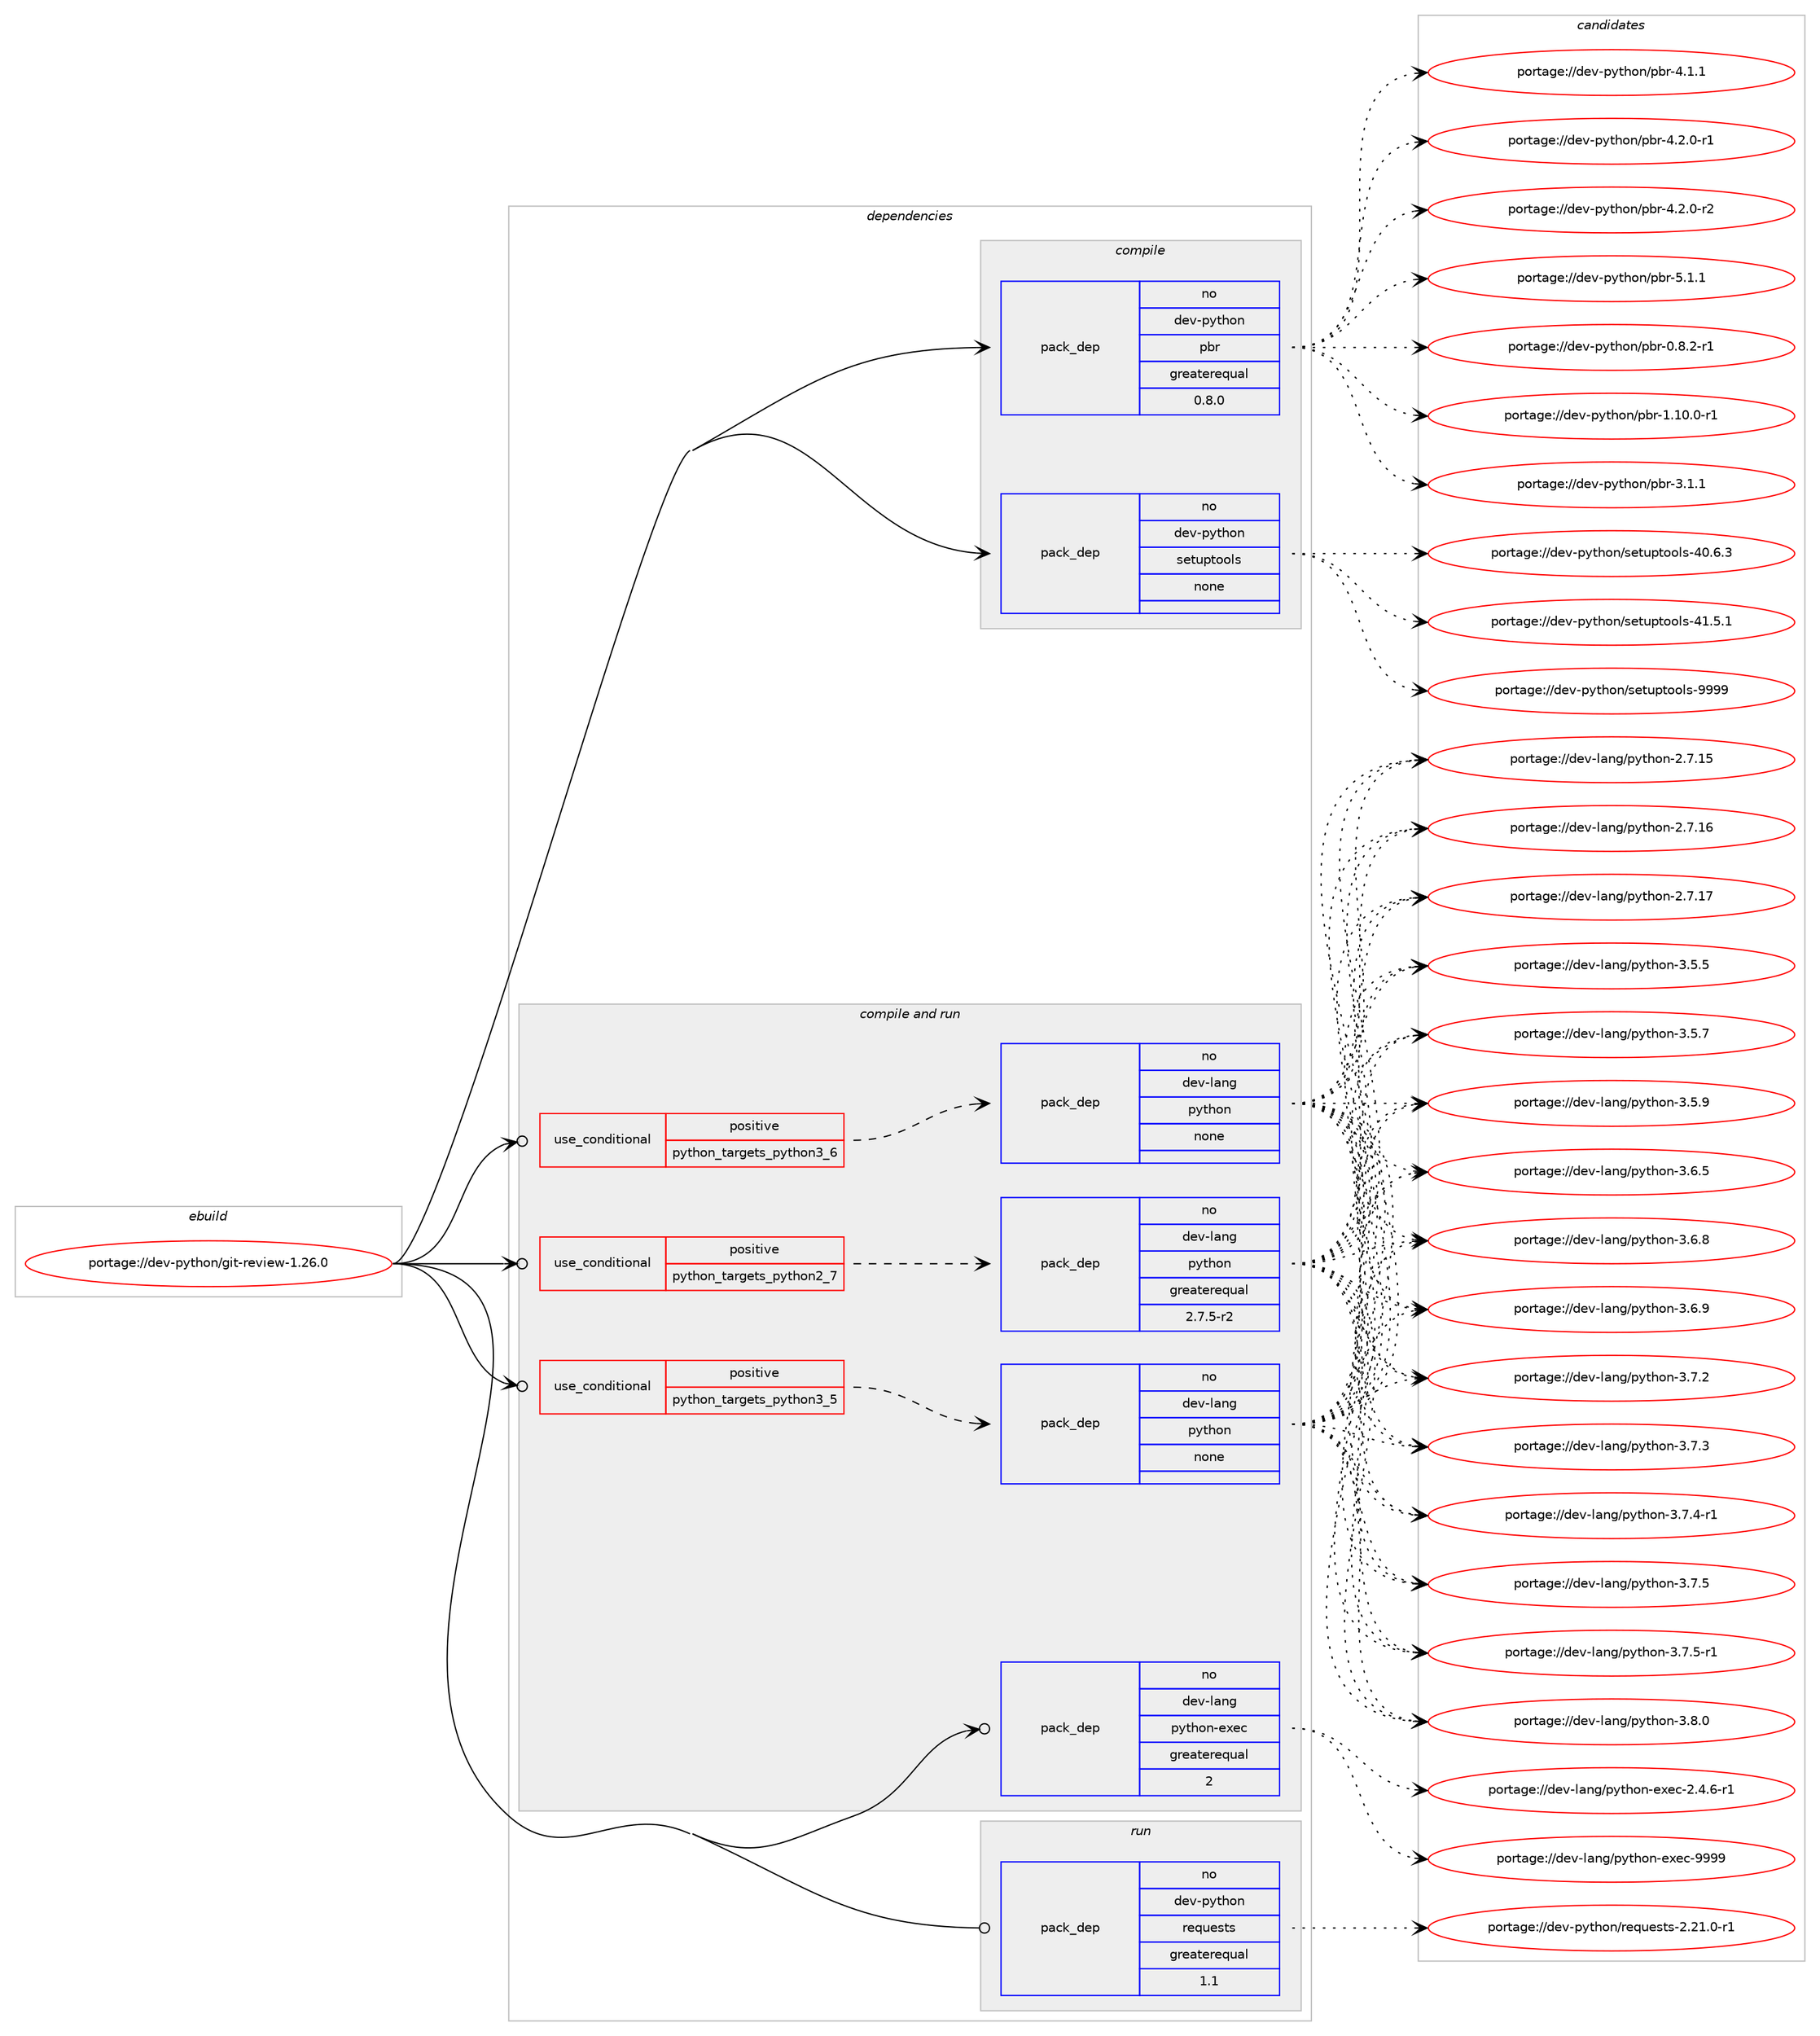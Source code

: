 digraph prolog {

# *************
# Graph options
# *************

newrank=true;
concentrate=true;
compound=true;
graph [rankdir=LR,fontname=Helvetica,fontsize=10,ranksep=1.5];#, ranksep=2.5, nodesep=0.2];
edge  [arrowhead=vee];
node  [fontname=Helvetica,fontsize=10];

# **********
# The ebuild
# **********

subgraph cluster_leftcol {
color=gray;
rank=same;
label=<<i>ebuild</i>>;
id [label="portage://dev-python/git-review-1.26.0", color=red, width=4, href="../dev-python/git-review-1.26.0.svg"];
}

# ****************
# The dependencies
# ****************

subgraph cluster_midcol {
color=gray;
label=<<i>dependencies</i>>;
subgraph cluster_compile {
fillcolor="#eeeeee";
style=filled;
label=<<i>compile</i>>;
subgraph pack108890 {
dependency141466 [label=<<TABLE BORDER="0" CELLBORDER="1" CELLSPACING="0" CELLPADDING="4" WIDTH="220"><TR><TD ROWSPAN="6" CELLPADDING="30">pack_dep</TD></TR><TR><TD WIDTH="110">no</TD></TR><TR><TD>dev-python</TD></TR><TR><TD>pbr</TD></TR><TR><TD>greaterequal</TD></TR><TR><TD>0.8.0</TD></TR></TABLE>>, shape=none, color=blue];
}
id:e -> dependency141466:w [weight=20,style="solid",arrowhead="vee"];
subgraph pack108891 {
dependency141467 [label=<<TABLE BORDER="0" CELLBORDER="1" CELLSPACING="0" CELLPADDING="4" WIDTH="220"><TR><TD ROWSPAN="6" CELLPADDING="30">pack_dep</TD></TR><TR><TD WIDTH="110">no</TD></TR><TR><TD>dev-python</TD></TR><TR><TD>setuptools</TD></TR><TR><TD>none</TD></TR><TR><TD></TD></TR></TABLE>>, shape=none, color=blue];
}
id:e -> dependency141467:w [weight=20,style="solid",arrowhead="vee"];
}
subgraph cluster_compileandrun {
fillcolor="#eeeeee";
style=filled;
label=<<i>compile and run</i>>;
subgraph cond29258 {
dependency141468 [label=<<TABLE BORDER="0" CELLBORDER="1" CELLSPACING="0" CELLPADDING="4"><TR><TD ROWSPAN="3" CELLPADDING="10">use_conditional</TD></TR><TR><TD>positive</TD></TR><TR><TD>python_targets_python2_7</TD></TR></TABLE>>, shape=none, color=red];
subgraph pack108892 {
dependency141469 [label=<<TABLE BORDER="0" CELLBORDER="1" CELLSPACING="0" CELLPADDING="4" WIDTH="220"><TR><TD ROWSPAN="6" CELLPADDING="30">pack_dep</TD></TR><TR><TD WIDTH="110">no</TD></TR><TR><TD>dev-lang</TD></TR><TR><TD>python</TD></TR><TR><TD>greaterequal</TD></TR><TR><TD>2.7.5-r2</TD></TR></TABLE>>, shape=none, color=blue];
}
dependency141468:e -> dependency141469:w [weight=20,style="dashed",arrowhead="vee"];
}
id:e -> dependency141468:w [weight=20,style="solid",arrowhead="odotvee"];
subgraph cond29259 {
dependency141470 [label=<<TABLE BORDER="0" CELLBORDER="1" CELLSPACING="0" CELLPADDING="4"><TR><TD ROWSPAN="3" CELLPADDING="10">use_conditional</TD></TR><TR><TD>positive</TD></TR><TR><TD>python_targets_python3_5</TD></TR></TABLE>>, shape=none, color=red];
subgraph pack108893 {
dependency141471 [label=<<TABLE BORDER="0" CELLBORDER="1" CELLSPACING="0" CELLPADDING="4" WIDTH="220"><TR><TD ROWSPAN="6" CELLPADDING="30">pack_dep</TD></TR><TR><TD WIDTH="110">no</TD></TR><TR><TD>dev-lang</TD></TR><TR><TD>python</TD></TR><TR><TD>none</TD></TR><TR><TD></TD></TR></TABLE>>, shape=none, color=blue];
}
dependency141470:e -> dependency141471:w [weight=20,style="dashed",arrowhead="vee"];
}
id:e -> dependency141470:w [weight=20,style="solid",arrowhead="odotvee"];
subgraph cond29260 {
dependency141472 [label=<<TABLE BORDER="0" CELLBORDER="1" CELLSPACING="0" CELLPADDING="4"><TR><TD ROWSPAN="3" CELLPADDING="10">use_conditional</TD></TR><TR><TD>positive</TD></TR><TR><TD>python_targets_python3_6</TD></TR></TABLE>>, shape=none, color=red];
subgraph pack108894 {
dependency141473 [label=<<TABLE BORDER="0" CELLBORDER="1" CELLSPACING="0" CELLPADDING="4" WIDTH="220"><TR><TD ROWSPAN="6" CELLPADDING="30">pack_dep</TD></TR><TR><TD WIDTH="110">no</TD></TR><TR><TD>dev-lang</TD></TR><TR><TD>python</TD></TR><TR><TD>none</TD></TR><TR><TD></TD></TR></TABLE>>, shape=none, color=blue];
}
dependency141472:e -> dependency141473:w [weight=20,style="dashed",arrowhead="vee"];
}
id:e -> dependency141472:w [weight=20,style="solid",arrowhead="odotvee"];
subgraph pack108895 {
dependency141474 [label=<<TABLE BORDER="0" CELLBORDER="1" CELLSPACING="0" CELLPADDING="4" WIDTH="220"><TR><TD ROWSPAN="6" CELLPADDING="30">pack_dep</TD></TR><TR><TD WIDTH="110">no</TD></TR><TR><TD>dev-lang</TD></TR><TR><TD>python-exec</TD></TR><TR><TD>greaterequal</TD></TR><TR><TD>2</TD></TR></TABLE>>, shape=none, color=blue];
}
id:e -> dependency141474:w [weight=20,style="solid",arrowhead="odotvee"];
}
subgraph cluster_run {
fillcolor="#eeeeee";
style=filled;
label=<<i>run</i>>;
subgraph pack108896 {
dependency141475 [label=<<TABLE BORDER="0" CELLBORDER="1" CELLSPACING="0" CELLPADDING="4" WIDTH="220"><TR><TD ROWSPAN="6" CELLPADDING="30">pack_dep</TD></TR><TR><TD WIDTH="110">no</TD></TR><TR><TD>dev-python</TD></TR><TR><TD>requests</TD></TR><TR><TD>greaterequal</TD></TR><TR><TD>1.1</TD></TR></TABLE>>, shape=none, color=blue];
}
id:e -> dependency141475:w [weight=20,style="solid",arrowhead="odot"];
}
}

# **************
# The candidates
# **************

subgraph cluster_choices {
rank=same;
color=gray;
label=<<i>candidates</i>>;

subgraph choice108890 {
color=black;
nodesep=1;
choiceportage1001011184511212111610411111047112981144548465646504511449 [label="portage://dev-python/pbr-0.8.2-r1", color=red, width=4,href="../dev-python/pbr-0.8.2-r1.svg"];
choiceportage100101118451121211161041111104711298114454946494846484511449 [label="portage://dev-python/pbr-1.10.0-r1", color=red, width=4,href="../dev-python/pbr-1.10.0-r1.svg"];
choiceportage100101118451121211161041111104711298114455146494649 [label="portage://dev-python/pbr-3.1.1", color=red, width=4,href="../dev-python/pbr-3.1.1.svg"];
choiceportage100101118451121211161041111104711298114455246494649 [label="portage://dev-python/pbr-4.1.1", color=red, width=4,href="../dev-python/pbr-4.1.1.svg"];
choiceportage1001011184511212111610411111047112981144552465046484511449 [label="portage://dev-python/pbr-4.2.0-r1", color=red, width=4,href="../dev-python/pbr-4.2.0-r1.svg"];
choiceportage1001011184511212111610411111047112981144552465046484511450 [label="portage://dev-python/pbr-4.2.0-r2", color=red, width=4,href="../dev-python/pbr-4.2.0-r2.svg"];
choiceportage100101118451121211161041111104711298114455346494649 [label="portage://dev-python/pbr-5.1.1", color=red, width=4,href="../dev-python/pbr-5.1.1.svg"];
dependency141466:e -> choiceportage1001011184511212111610411111047112981144548465646504511449:w [style=dotted,weight="100"];
dependency141466:e -> choiceportage100101118451121211161041111104711298114454946494846484511449:w [style=dotted,weight="100"];
dependency141466:e -> choiceportage100101118451121211161041111104711298114455146494649:w [style=dotted,weight="100"];
dependency141466:e -> choiceportage100101118451121211161041111104711298114455246494649:w [style=dotted,weight="100"];
dependency141466:e -> choiceportage1001011184511212111610411111047112981144552465046484511449:w [style=dotted,weight="100"];
dependency141466:e -> choiceportage1001011184511212111610411111047112981144552465046484511450:w [style=dotted,weight="100"];
dependency141466:e -> choiceportage100101118451121211161041111104711298114455346494649:w [style=dotted,weight="100"];
}
subgraph choice108891 {
color=black;
nodesep=1;
choiceportage100101118451121211161041111104711510111611711211611111110811545524846544651 [label="portage://dev-python/setuptools-40.6.3", color=red, width=4,href="../dev-python/setuptools-40.6.3.svg"];
choiceportage100101118451121211161041111104711510111611711211611111110811545524946534649 [label="portage://dev-python/setuptools-41.5.1", color=red, width=4,href="../dev-python/setuptools-41.5.1.svg"];
choiceportage10010111845112121116104111110471151011161171121161111111081154557575757 [label="portage://dev-python/setuptools-9999", color=red, width=4,href="../dev-python/setuptools-9999.svg"];
dependency141467:e -> choiceportage100101118451121211161041111104711510111611711211611111110811545524846544651:w [style=dotted,weight="100"];
dependency141467:e -> choiceportage100101118451121211161041111104711510111611711211611111110811545524946534649:w [style=dotted,weight="100"];
dependency141467:e -> choiceportage10010111845112121116104111110471151011161171121161111111081154557575757:w [style=dotted,weight="100"];
}
subgraph choice108892 {
color=black;
nodesep=1;
choiceportage10010111845108971101034711212111610411111045504655464953 [label="portage://dev-lang/python-2.7.15", color=red, width=4,href="../dev-lang/python-2.7.15.svg"];
choiceportage10010111845108971101034711212111610411111045504655464954 [label="portage://dev-lang/python-2.7.16", color=red, width=4,href="../dev-lang/python-2.7.16.svg"];
choiceportage10010111845108971101034711212111610411111045504655464955 [label="portage://dev-lang/python-2.7.17", color=red, width=4,href="../dev-lang/python-2.7.17.svg"];
choiceportage100101118451089711010347112121116104111110455146534653 [label="portage://dev-lang/python-3.5.5", color=red, width=4,href="../dev-lang/python-3.5.5.svg"];
choiceportage100101118451089711010347112121116104111110455146534655 [label="portage://dev-lang/python-3.5.7", color=red, width=4,href="../dev-lang/python-3.5.7.svg"];
choiceportage100101118451089711010347112121116104111110455146534657 [label="portage://dev-lang/python-3.5.9", color=red, width=4,href="../dev-lang/python-3.5.9.svg"];
choiceportage100101118451089711010347112121116104111110455146544653 [label="portage://dev-lang/python-3.6.5", color=red, width=4,href="../dev-lang/python-3.6.5.svg"];
choiceportage100101118451089711010347112121116104111110455146544656 [label="portage://dev-lang/python-3.6.8", color=red, width=4,href="../dev-lang/python-3.6.8.svg"];
choiceportage100101118451089711010347112121116104111110455146544657 [label="portage://dev-lang/python-3.6.9", color=red, width=4,href="../dev-lang/python-3.6.9.svg"];
choiceportage100101118451089711010347112121116104111110455146554650 [label="portage://dev-lang/python-3.7.2", color=red, width=4,href="../dev-lang/python-3.7.2.svg"];
choiceportage100101118451089711010347112121116104111110455146554651 [label="portage://dev-lang/python-3.7.3", color=red, width=4,href="../dev-lang/python-3.7.3.svg"];
choiceportage1001011184510897110103471121211161041111104551465546524511449 [label="portage://dev-lang/python-3.7.4-r1", color=red, width=4,href="../dev-lang/python-3.7.4-r1.svg"];
choiceportage100101118451089711010347112121116104111110455146554653 [label="portage://dev-lang/python-3.7.5", color=red, width=4,href="../dev-lang/python-3.7.5.svg"];
choiceportage1001011184510897110103471121211161041111104551465546534511449 [label="portage://dev-lang/python-3.7.5-r1", color=red, width=4,href="../dev-lang/python-3.7.5-r1.svg"];
choiceportage100101118451089711010347112121116104111110455146564648 [label="portage://dev-lang/python-3.8.0", color=red, width=4,href="../dev-lang/python-3.8.0.svg"];
dependency141469:e -> choiceportage10010111845108971101034711212111610411111045504655464953:w [style=dotted,weight="100"];
dependency141469:e -> choiceportage10010111845108971101034711212111610411111045504655464954:w [style=dotted,weight="100"];
dependency141469:e -> choiceportage10010111845108971101034711212111610411111045504655464955:w [style=dotted,weight="100"];
dependency141469:e -> choiceportage100101118451089711010347112121116104111110455146534653:w [style=dotted,weight="100"];
dependency141469:e -> choiceportage100101118451089711010347112121116104111110455146534655:w [style=dotted,weight="100"];
dependency141469:e -> choiceportage100101118451089711010347112121116104111110455146534657:w [style=dotted,weight="100"];
dependency141469:e -> choiceportage100101118451089711010347112121116104111110455146544653:w [style=dotted,weight="100"];
dependency141469:e -> choiceportage100101118451089711010347112121116104111110455146544656:w [style=dotted,weight="100"];
dependency141469:e -> choiceportage100101118451089711010347112121116104111110455146544657:w [style=dotted,weight="100"];
dependency141469:e -> choiceportage100101118451089711010347112121116104111110455146554650:w [style=dotted,weight="100"];
dependency141469:e -> choiceportage100101118451089711010347112121116104111110455146554651:w [style=dotted,weight="100"];
dependency141469:e -> choiceportage1001011184510897110103471121211161041111104551465546524511449:w [style=dotted,weight="100"];
dependency141469:e -> choiceportage100101118451089711010347112121116104111110455146554653:w [style=dotted,weight="100"];
dependency141469:e -> choiceportage1001011184510897110103471121211161041111104551465546534511449:w [style=dotted,weight="100"];
dependency141469:e -> choiceportage100101118451089711010347112121116104111110455146564648:w [style=dotted,weight="100"];
}
subgraph choice108893 {
color=black;
nodesep=1;
choiceportage10010111845108971101034711212111610411111045504655464953 [label="portage://dev-lang/python-2.7.15", color=red, width=4,href="../dev-lang/python-2.7.15.svg"];
choiceportage10010111845108971101034711212111610411111045504655464954 [label="portage://dev-lang/python-2.7.16", color=red, width=4,href="../dev-lang/python-2.7.16.svg"];
choiceportage10010111845108971101034711212111610411111045504655464955 [label="portage://dev-lang/python-2.7.17", color=red, width=4,href="../dev-lang/python-2.7.17.svg"];
choiceportage100101118451089711010347112121116104111110455146534653 [label="portage://dev-lang/python-3.5.5", color=red, width=4,href="../dev-lang/python-3.5.5.svg"];
choiceportage100101118451089711010347112121116104111110455146534655 [label="portage://dev-lang/python-3.5.7", color=red, width=4,href="../dev-lang/python-3.5.7.svg"];
choiceportage100101118451089711010347112121116104111110455146534657 [label="portage://dev-lang/python-3.5.9", color=red, width=4,href="../dev-lang/python-3.5.9.svg"];
choiceportage100101118451089711010347112121116104111110455146544653 [label="portage://dev-lang/python-3.6.5", color=red, width=4,href="../dev-lang/python-3.6.5.svg"];
choiceportage100101118451089711010347112121116104111110455146544656 [label="portage://dev-lang/python-3.6.8", color=red, width=4,href="../dev-lang/python-3.6.8.svg"];
choiceportage100101118451089711010347112121116104111110455146544657 [label="portage://dev-lang/python-3.6.9", color=red, width=4,href="../dev-lang/python-3.6.9.svg"];
choiceportage100101118451089711010347112121116104111110455146554650 [label="portage://dev-lang/python-3.7.2", color=red, width=4,href="../dev-lang/python-3.7.2.svg"];
choiceportage100101118451089711010347112121116104111110455146554651 [label="portage://dev-lang/python-3.7.3", color=red, width=4,href="../dev-lang/python-3.7.3.svg"];
choiceportage1001011184510897110103471121211161041111104551465546524511449 [label="portage://dev-lang/python-3.7.4-r1", color=red, width=4,href="../dev-lang/python-3.7.4-r1.svg"];
choiceportage100101118451089711010347112121116104111110455146554653 [label="portage://dev-lang/python-3.7.5", color=red, width=4,href="../dev-lang/python-3.7.5.svg"];
choiceportage1001011184510897110103471121211161041111104551465546534511449 [label="portage://dev-lang/python-3.7.5-r1", color=red, width=4,href="../dev-lang/python-3.7.5-r1.svg"];
choiceportage100101118451089711010347112121116104111110455146564648 [label="portage://dev-lang/python-3.8.0", color=red, width=4,href="../dev-lang/python-3.8.0.svg"];
dependency141471:e -> choiceportage10010111845108971101034711212111610411111045504655464953:w [style=dotted,weight="100"];
dependency141471:e -> choiceportage10010111845108971101034711212111610411111045504655464954:w [style=dotted,weight="100"];
dependency141471:e -> choiceportage10010111845108971101034711212111610411111045504655464955:w [style=dotted,weight="100"];
dependency141471:e -> choiceportage100101118451089711010347112121116104111110455146534653:w [style=dotted,weight="100"];
dependency141471:e -> choiceportage100101118451089711010347112121116104111110455146534655:w [style=dotted,weight="100"];
dependency141471:e -> choiceportage100101118451089711010347112121116104111110455146534657:w [style=dotted,weight="100"];
dependency141471:e -> choiceportage100101118451089711010347112121116104111110455146544653:w [style=dotted,weight="100"];
dependency141471:e -> choiceportage100101118451089711010347112121116104111110455146544656:w [style=dotted,weight="100"];
dependency141471:e -> choiceportage100101118451089711010347112121116104111110455146544657:w [style=dotted,weight="100"];
dependency141471:e -> choiceportage100101118451089711010347112121116104111110455146554650:w [style=dotted,weight="100"];
dependency141471:e -> choiceportage100101118451089711010347112121116104111110455146554651:w [style=dotted,weight="100"];
dependency141471:e -> choiceportage1001011184510897110103471121211161041111104551465546524511449:w [style=dotted,weight="100"];
dependency141471:e -> choiceportage100101118451089711010347112121116104111110455146554653:w [style=dotted,weight="100"];
dependency141471:e -> choiceportage1001011184510897110103471121211161041111104551465546534511449:w [style=dotted,weight="100"];
dependency141471:e -> choiceportage100101118451089711010347112121116104111110455146564648:w [style=dotted,weight="100"];
}
subgraph choice108894 {
color=black;
nodesep=1;
choiceportage10010111845108971101034711212111610411111045504655464953 [label="portage://dev-lang/python-2.7.15", color=red, width=4,href="../dev-lang/python-2.7.15.svg"];
choiceportage10010111845108971101034711212111610411111045504655464954 [label="portage://dev-lang/python-2.7.16", color=red, width=4,href="../dev-lang/python-2.7.16.svg"];
choiceportage10010111845108971101034711212111610411111045504655464955 [label="portage://dev-lang/python-2.7.17", color=red, width=4,href="../dev-lang/python-2.7.17.svg"];
choiceportage100101118451089711010347112121116104111110455146534653 [label="portage://dev-lang/python-3.5.5", color=red, width=4,href="../dev-lang/python-3.5.5.svg"];
choiceportage100101118451089711010347112121116104111110455146534655 [label="portage://dev-lang/python-3.5.7", color=red, width=4,href="../dev-lang/python-3.5.7.svg"];
choiceportage100101118451089711010347112121116104111110455146534657 [label="portage://dev-lang/python-3.5.9", color=red, width=4,href="../dev-lang/python-3.5.9.svg"];
choiceportage100101118451089711010347112121116104111110455146544653 [label="portage://dev-lang/python-3.6.5", color=red, width=4,href="../dev-lang/python-3.6.5.svg"];
choiceportage100101118451089711010347112121116104111110455146544656 [label="portage://dev-lang/python-3.6.8", color=red, width=4,href="../dev-lang/python-3.6.8.svg"];
choiceportage100101118451089711010347112121116104111110455146544657 [label="portage://dev-lang/python-3.6.9", color=red, width=4,href="../dev-lang/python-3.6.9.svg"];
choiceportage100101118451089711010347112121116104111110455146554650 [label="portage://dev-lang/python-3.7.2", color=red, width=4,href="../dev-lang/python-3.7.2.svg"];
choiceportage100101118451089711010347112121116104111110455146554651 [label="portage://dev-lang/python-3.7.3", color=red, width=4,href="../dev-lang/python-3.7.3.svg"];
choiceportage1001011184510897110103471121211161041111104551465546524511449 [label="portage://dev-lang/python-3.7.4-r1", color=red, width=4,href="../dev-lang/python-3.7.4-r1.svg"];
choiceportage100101118451089711010347112121116104111110455146554653 [label="portage://dev-lang/python-3.7.5", color=red, width=4,href="../dev-lang/python-3.7.5.svg"];
choiceportage1001011184510897110103471121211161041111104551465546534511449 [label="portage://dev-lang/python-3.7.5-r1", color=red, width=4,href="../dev-lang/python-3.7.5-r1.svg"];
choiceportage100101118451089711010347112121116104111110455146564648 [label="portage://dev-lang/python-3.8.0", color=red, width=4,href="../dev-lang/python-3.8.0.svg"];
dependency141473:e -> choiceportage10010111845108971101034711212111610411111045504655464953:w [style=dotted,weight="100"];
dependency141473:e -> choiceportage10010111845108971101034711212111610411111045504655464954:w [style=dotted,weight="100"];
dependency141473:e -> choiceportage10010111845108971101034711212111610411111045504655464955:w [style=dotted,weight="100"];
dependency141473:e -> choiceportage100101118451089711010347112121116104111110455146534653:w [style=dotted,weight="100"];
dependency141473:e -> choiceportage100101118451089711010347112121116104111110455146534655:w [style=dotted,weight="100"];
dependency141473:e -> choiceportage100101118451089711010347112121116104111110455146534657:w [style=dotted,weight="100"];
dependency141473:e -> choiceportage100101118451089711010347112121116104111110455146544653:w [style=dotted,weight="100"];
dependency141473:e -> choiceportage100101118451089711010347112121116104111110455146544656:w [style=dotted,weight="100"];
dependency141473:e -> choiceportage100101118451089711010347112121116104111110455146544657:w [style=dotted,weight="100"];
dependency141473:e -> choiceportage100101118451089711010347112121116104111110455146554650:w [style=dotted,weight="100"];
dependency141473:e -> choiceportage100101118451089711010347112121116104111110455146554651:w [style=dotted,weight="100"];
dependency141473:e -> choiceportage1001011184510897110103471121211161041111104551465546524511449:w [style=dotted,weight="100"];
dependency141473:e -> choiceportage100101118451089711010347112121116104111110455146554653:w [style=dotted,weight="100"];
dependency141473:e -> choiceportage1001011184510897110103471121211161041111104551465546534511449:w [style=dotted,weight="100"];
dependency141473:e -> choiceportage100101118451089711010347112121116104111110455146564648:w [style=dotted,weight="100"];
}
subgraph choice108895 {
color=black;
nodesep=1;
choiceportage10010111845108971101034711212111610411111045101120101994550465246544511449 [label="portage://dev-lang/python-exec-2.4.6-r1", color=red, width=4,href="../dev-lang/python-exec-2.4.6-r1.svg"];
choiceportage10010111845108971101034711212111610411111045101120101994557575757 [label="portage://dev-lang/python-exec-9999", color=red, width=4,href="../dev-lang/python-exec-9999.svg"];
dependency141474:e -> choiceportage10010111845108971101034711212111610411111045101120101994550465246544511449:w [style=dotted,weight="100"];
dependency141474:e -> choiceportage10010111845108971101034711212111610411111045101120101994557575757:w [style=dotted,weight="100"];
}
subgraph choice108896 {
color=black;
nodesep=1;
choiceportage1001011184511212111610411111047114101113117101115116115455046504946484511449 [label="portage://dev-python/requests-2.21.0-r1", color=red, width=4,href="../dev-python/requests-2.21.0-r1.svg"];
dependency141475:e -> choiceportage1001011184511212111610411111047114101113117101115116115455046504946484511449:w [style=dotted,weight="100"];
}
}

}
